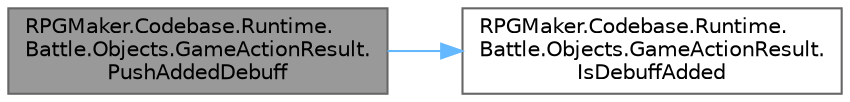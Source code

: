 digraph "RPGMaker.Codebase.Runtime.Battle.Objects.GameActionResult.PushAddedDebuff"
{
 // LATEX_PDF_SIZE
  bgcolor="transparent";
  edge [fontname=Helvetica,fontsize=10,labelfontname=Helvetica,labelfontsize=10];
  node [fontname=Helvetica,fontsize=10,shape=box,height=0.2,width=0.4];
  rankdir="LR";
  Node1 [id="Node000001",label="RPGMaker.Codebase.Runtime.\lBattle.Objects.GameActionResult.\lPushAddedDebuff",height=0.2,width=0.4,color="gray40", fillcolor="grey60", style="filled", fontcolor="black",tooltip="😁 指定された能力値の[弱体]の付加を追加"];
  Node1 -> Node2 [id="edge1_Node000001_Node000002",color="steelblue1",style="solid",tooltip=" "];
  Node2 [id="Node000002",label="RPGMaker.Codebase.Runtime.\lBattle.Objects.GameActionResult.\lIsDebuffAdded",height=0.2,width=0.4,color="grey40", fillcolor="white", style="filled",URL="$db/d27/class_r_p_g_maker_1_1_codebase_1_1_runtime_1_1_battle_1_1_objects_1_1_game_action_result.html#a7b154c207cf1f6f41919d5b438cf9e19",tooltip="😁 指定された能力値に[弱体]が付加されたか"];
}

